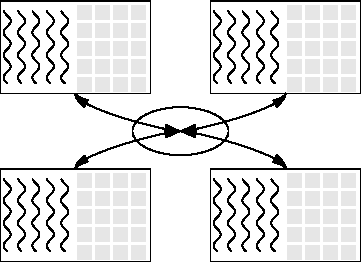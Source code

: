 import math;
import graph;

size(80cm, 25cm);
unitsize(30, 0);
defaultpen(fontsize(12pt));

real shiftunit = 3.5;
pen fillpen = rgb(156,194,230);
real ypadding = 0.8shiftunit;

picture getContextBox(pair pos=(0,0), pen p= currentpen)
{
    picture pic;
    real boxwidth = 2.5;
    real boxheight = 0.618*boxwidth;
    path boxpath = box((0,0), (boxwidth, boxheight));
    draw(pic, boxpath, p);
    return shift(pos)*pic;
}

picture getCenterNode(picture box00, picture box01, picture box10, picture box11)
{
    picture pic;
    pair ptcenter = midpoint(point(box00, E)--point(box01, W)--point(box10, E)--point(box11, W));

    path connectellipse = ellipse(ptcenter, 0.8, 0.4);
    draw(pic, connectellipse);
    return pic;
}

picture drawBlocksInBox(picture boxpic)
{
    picture pic;
    pair ptLeftDown = min(boxpic);
    pair ptRightUp = max(boxpic);
    pair weightHeight = size(boxpic);
    
    real edgeLeftUp = ptLeftDown.x +0.1;
    real edgeWidth = weightHeight.x/2*0.9;
    real itemUnit = edgeWidth / 4.5;
    real squreUnit = 0.8*itemUnit;
    
    //blocks
    path block;
    for(int row = 0; row < 5; ++row)
    {
        for(int col = 0; col < 4; ++col)
        {
            block = scale(squreUnit)*unitsquare;
            block = shift(itemUnit*col, itemUnit*row)*block;
            fill(pic, block, lightgray);
        }        
    }

    return shift(ptLeftDown + (edgeWidth*1.13, 0.94*itemUnit))*pic;
}

picture drawThreadsInBox(picture boxpic)
{
    picture pic;
    pair ptLeftDown = min(boxpic);
    pair ptRightUp = max(boxpic);
    pair weightHeight = size(boxpic);

    real itemUnit = weightHeight.x/5;
    
    real f(real x) {return 0.2sin(5x);}
    // pair F(real x) {return (x,f(x));}
    guide mypath = rotate(90)*scale(0.3)*graph(f,0,4,operator ..);
    mypath = shift(ptLeftDown+(0.6itemUnit, 0.7itemUnit))*mypath;
    draw(pic, mypath);

    for(int i = 0; i < 4; ++i)
    {
        mypath = shift(itemUnit/2.5, 0)*mypath;
        draw(pic, mypath);
    }
    return pic;
}

picture getClusterPic()
{
    picture mainPic;
    size(mainPic, 40cm, 25cm);
    unitsize(mainPic, 30, 0);

    picture box00 = getContextBox((0, 0));
    picture box01 = getContextBox((shiftunit, 0));
    picture box10 = getContextBox((0, -ypadding));
    picture box11 = getContextBox((shiftunit, -ypadding));
    add(mainPic, box00);
    add(mainPic, box01);
    add(mainPic, box10);
    add(mainPic, box11);

    picture picEllipse = getCenterNode(box00, box01, box10, box11);
    add(mainPic, picEllipse);

    pair ptcenter = midpoint(point(box00, E)--point(box01, W)--point(box10, E)--point(box11, W));
    path pth00 = point(box00, S){down}.. tension 3 ..{right}ptcenter;
    path pth01 = point(box01, S){down}.. tension 3 ..{left}ptcenter;
    path pth10 = point(box10, N){up}.. tension 3 ..{right}ptcenter;
    path pth11 = point(box11, N){up}.. tension 3 ..{left}ptcenter;

    draw(mainPic, pth00, Arrows);
    draw(mainPic, pth01, Arrows);
    draw(mainPic, pth10, Arrows);
    draw(mainPic, pth11, Arrows);


    add(mainPic, drawBlocksInBox(box00));
    add(mainPic, drawBlocksInBox(box01));
    add(mainPic, drawBlocksInBox(box10));
    add(mainPic, drawBlocksInBox(box11));

    add(mainPic, drawThreadsInBox(box00));
    add(mainPic, drawThreadsInBox(box01));
    add(mainPic, drawThreadsInBox(box10));
    add(mainPic, drawThreadsInBox(box11));
    return mainPic;
}

add(getClusterPic());

